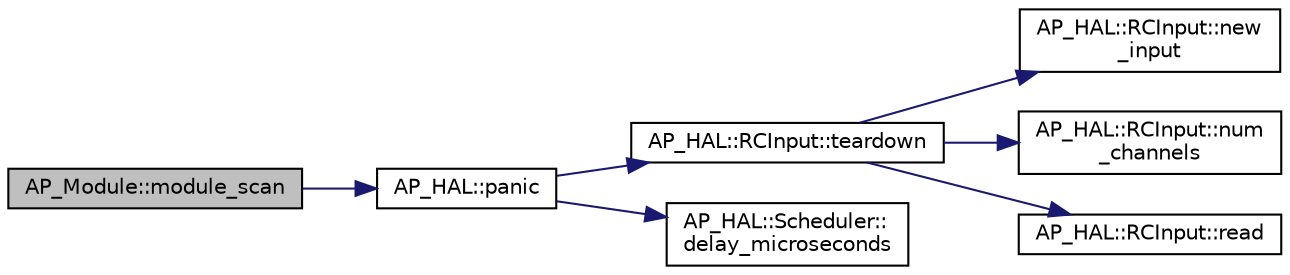 digraph "AP_Module::module_scan"
{
 // INTERACTIVE_SVG=YES
  edge [fontname="Helvetica",fontsize="10",labelfontname="Helvetica",labelfontsize="10"];
  node [fontname="Helvetica",fontsize="10",shape=record];
  rankdir="LR";
  Node1 [label="AP_Module::module_scan",height=0.2,width=0.4,color="black", fillcolor="grey75", style="filled", fontcolor="black"];
  Node1 -> Node2 [color="midnightblue",fontsize="10",style="solid",fontname="Helvetica"];
  Node2 [label="AP_HAL::panic",height=0.2,width=0.4,color="black", fillcolor="white", style="filled",URL="$namespaceAP__HAL.html#a71832f03d849a0c088f04fc98d3c8143"];
  Node2 -> Node3 [color="midnightblue",fontsize="10",style="solid",fontname="Helvetica"];
  Node3 [label="AP_HAL::RCInput::teardown",height=0.2,width=0.4,color="black", fillcolor="white", style="filled",URL="$classAP__HAL_1_1RCInput.html#a2bea13d38f2b9ae8bf5193a3a69f0a31"];
  Node3 -> Node4 [color="midnightblue",fontsize="10",style="solid",fontname="Helvetica"];
  Node4 [label="AP_HAL::RCInput::new\l_input",height=0.2,width=0.4,color="black", fillcolor="white", style="filled",URL="$classAP__HAL_1_1RCInput.html#aee1fade33080edef83dd7db0fad0f7da"];
  Node3 -> Node5 [color="midnightblue",fontsize="10",style="solid",fontname="Helvetica"];
  Node5 [label="AP_HAL::RCInput::num\l_channels",height=0.2,width=0.4,color="black", fillcolor="white", style="filled",URL="$classAP__HAL_1_1RCInput.html#ae55f959c6115c1f41783af3a2b6c4fcd"];
  Node3 -> Node6 [color="midnightblue",fontsize="10",style="solid",fontname="Helvetica"];
  Node6 [label="AP_HAL::RCInput::read",height=0.2,width=0.4,color="black", fillcolor="white", style="filled",URL="$classAP__HAL_1_1RCInput.html#a078fd7e6d2e6a899009ec674a8e03498"];
  Node2 -> Node7 [color="midnightblue",fontsize="10",style="solid",fontname="Helvetica"];
  Node7 [label="AP_HAL::Scheduler::\ldelay_microseconds",height=0.2,width=0.4,color="black", fillcolor="white", style="filled",URL="$classAP__HAL_1_1Scheduler.html#a78c4f1b1f192ac1c99544b6cc8f099b0"];
}
